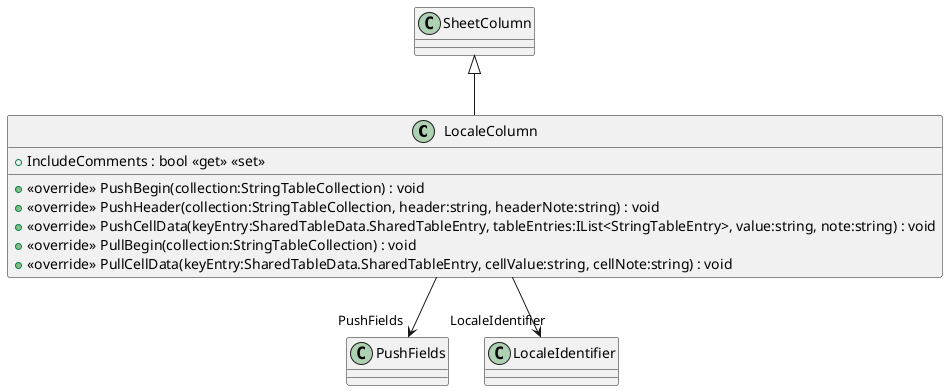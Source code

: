 @startuml
class LocaleColumn {
    + IncludeComments : bool <<get>> <<set>>
    + <<override>> PushBegin(collection:StringTableCollection) : void
    + <<override>> PushHeader(collection:StringTableCollection, header:string, headerNote:string) : void
    + <<override>> PushCellData(keyEntry:SharedTableData.SharedTableEntry, tableEntries:IList<StringTableEntry>, value:string, note:string) : void
    + <<override>> PullBegin(collection:StringTableCollection) : void
    + <<override>> PullCellData(keyEntry:SharedTableData.SharedTableEntry, cellValue:string, cellNote:string) : void
}
SheetColumn <|-- LocaleColumn
LocaleColumn --> "PushFields" PushFields
LocaleColumn --> "LocaleIdentifier" LocaleIdentifier
@enduml

